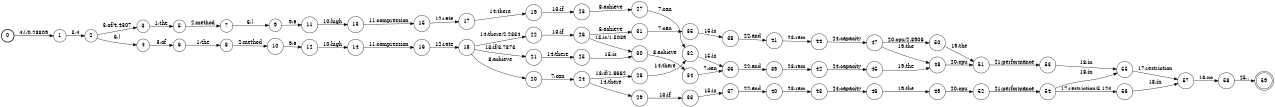 digraph FST {
rankdir = LR;
size = "8.5,11";
label = "";
center = 1;
orientation = Portrait;
ranksep = "0.4";
nodesep = "0.25";
0 [label = "0", shape = circle, style = bold, fontsize = 14]
	0 -> 1 [label = "4:(/0.28809", fontsize = 14];
1 [label = "1", shape = circle, style = solid, fontsize = 14]
	1 -> 2 [label = "5:4", fontsize = 14];
2 [label = "2", shape = circle, style = solid, fontsize = 14]
	2 -> 3 [label = "3:of/4.4307", fontsize = 14];
	2 -> 4 [label = "6:)", fontsize = 14];
3 [label = "3", shape = circle, style = solid, fontsize = 14]
	3 -> 5 [label = "1:the", fontsize = 14];
4 [label = "4", shape = circle, style = solid, fontsize = 14]
	4 -> 6 [label = "3:of", fontsize = 14];
5 [label = "5", shape = circle, style = solid, fontsize = 14]
	5 -> 7 [label = "2:method", fontsize = 14];
6 [label = "6", shape = circle, style = solid, fontsize = 14]
	6 -> 8 [label = "1:the", fontsize = 14];
7 [label = "7", shape = circle, style = solid, fontsize = 14]
	7 -> 9 [label = "6:)", fontsize = 14];
8 [label = "8", shape = circle, style = solid, fontsize = 14]
	8 -> 10 [label = "2:method", fontsize = 14];
9 [label = "9", shape = circle, style = solid, fontsize = 14]
	9 -> 11 [label = "9:a", fontsize = 14];
10 [label = "10", shape = circle, style = solid, fontsize = 14]
	10 -> 12 [label = "9:a", fontsize = 14];
11 [label = "11", shape = circle, style = solid, fontsize = 14]
	11 -> 13 [label = "10:high", fontsize = 14];
12 [label = "12", shape = circle, style = solid, fontsize = 14]
	12 -> 14 [label = "10:high", fontsize = 14];
13 [label = "13", shape = circle, style = solid, fontsize = 14]
	13 -> 15 [label = "11:compression", fontsize = 14];
14 [label = "14", shape = circle, style = solid, fontsize = 14]
	14 -> 16 [label = "11:compression", fontsize = 14];
15 [label = "15", shape = circle, style = solid, fontsize = 14]
	15 -> 17 [label = "12:rate", fontsize = 14];
16 [label = "16", shape = circle, style = solid, fontsize = 14]
	16 -> 18 [label = "12:rate", fontsize = 14];
17 [label = "17", shape = circle, style = solid, fontsize = 14]
	17 -> 19 [label = "14:there", fontsize = 14];
18 [label = "18", shape = circle, style = solid, fontsize = 14]
	18 -> 20 [label = "8:achieve", fontsize = 14];
	18 -> 21 [label = "13:if/3.7373", fontsize = 14];
	18 -> 22 [label = "14:there/2.2334", fontsize = 14];
19 [label = "19", shape = circle, style = solid, fontsize = 14]
	19 -> 23 [label = "13:if", fontsize = 14];
20 [label = "20", shape = circle, style = solid, fontsize = 14]
	20 -> 24 [label = "7:can", fontsize = 14];
21 [label = "21", shape = circle, style = solid, fontsize = 14]
	21 -> 25 [label = "14:there", fontsize = 14];
22 [label = "22", shape = circle, style = solid, fontsize = 14]
	22 -> 26 [label = "13:if", fontsize = 14];
23 [label = "23", shape = circle, style = solid, fontsize = 14]
	23 -> 27 [label = "8:achieve", fontsize = 14];
24 [label = "24", shape = circle, style = solid, fontsize = 14]
	24 -> 28 [label = "13:if/1.8662", fontsize = 14];
	24 -> 29 [label = "14:there", fontsize = 14];
25 [label = "25", shape = circle, style = solid, fontsize = 14]
	25 -> 30 [label = "15:is", fontsize = 14];
26 [label = "26", shape = circle, style = solid, fontsize = 14]
	26 -> 31 [label = "8:achieve", fontsize = 14];
	26 -> 30 [label = "15:is/1.5039", fontsize = 14];
27 [label = "27", shape = circle, style = solid, fontsize = 14]
	27 -> 32 [label = "7:can", fontsize = 14];
28 [label = "28", shape = circle, style = solid, fontsize = 14]
	28 -> 32 [label = "14:there", fontsize = 14];
29 [label = "29", shape = circle, style = solid, fontsize = 14]
	29 -> 33 [label = "13:if", fontsize = 14];
30 [label = "30", shape = circle, style = solid, fontsize = 14]
	30 -> 34 [label = "8:achieve", fontsize = 14];
31 [label = "31", shape = circle, style = solid, fontsize = 14]
	31 -> 35 [label = "7:can", fontsize = 14];
32 [label = "32", shape = circle, style = solid, fontsize = 14]
	32 -> 36 [label = "15:is", fontsize = 14];
33 [label = "33", shape = circle, style = solid, fontsize = 14]
	33 -> 37 [label = "15:is", fontsize = 14];
34 [label = "34", shape = circle, style = solid, fontsize = 14]
	34 -> 36 [label = "7:can", fontsize = 14];
35 [label = "35", shape = circle, style = solid, fontsize = 14]
	35 -> 38 [label = "15:is", fontsize = 14];
36 [label = "36", shape = circle, style = solid, fontsize = 14]
	36 -> 39 [label = "22:and", fontsize = 14];
37 [label = "37", shape = circle, style = solid, fontsize = 14]
	37 -> 40 [label = "22:and", fontsize = 14];
38 [label = "38", shape = circle, style = solid, fontsize = 14]
	38 -> 41 [label = "22:and", fontsize = 14];
39 [label = "39", shape = circle, style = solid, fontsize = 14]
	39 -> 42 [label = "23:ram", fontsize = 14];
40 [label = "40", shape = circle, style = solid, fontsize = 14]
	40 -> 43 [label = "23:ram", fontsize = 14];
41 [label = "41", shape = circle, style = solid, fontsize = 14]
	41 -> 44 [label = "23:ram", fontsize = 14];
42 [label = "42", shape = circle, style = solid, fontsize = 14]
	42 -> 45 [label = "24:capacity", fontsize = 14];
43 [label = "43", shape = circle, style = solid, fontsize = 14]
	43 -> 46 [label = "24:capacity", fontsize = 14];
44 [label = "44", shape = circle, style = solid, fontsize = 14]
	44 -> 47 [label = "24:capacity", fontsize = 14];
45 [label = "45", shape = circle, style = solid, fontsize = 14]
	45 -> 48 [label = "19:the", fontsize = 14];
46 [label = "46", shape = circle, style = solid, fontsize = 14]
	46 -> 49 [label = "19:the", fontsize = 14];
47 [label = "47", shape = circle, style = solid, fontsize = 14]
	47 -> 48 [label = "19:the", fontsize = 14];
	47 -> 50 [label = "20:cpu/2.8906", fontsize = 14];
48 [label = "48", shape = circle, style = solid, fontsize = 14]
	48 -> 51 [label = "20:cpu", fontsize = 14];
49 [label = "49", shape = circle, style = solid, fontsize = 14]
	49 -> 52 [label = "20:cpu", fontsize = 14];
50 [label = "50", shape = circle, style = solid, fontsize = 14]
	50 -> 51 [label = "19:the", fontsize = 14];
51 [label = "51", shape = circle, style = solid, fontsize = 14]
	51 -> 53 [label = "21:performance", fontsize = 14];
52 [label = "52", shape = circle, style = solid, fontsize = 14]
	52 -> 54 [label = "21:performance", fontsize = 14];
53 [label = "53", shape = circle, style = solid, fontsize = 14]
	53 -> 55 [label = "18:in", fontsize = 14];
54 [label = "54", shape = circle, style = solid, fontsize = 14]
	54 -> 56 [label = "17:restriction/5.124", fontsize = 14];
	54 -> 55 [label = "18:in", fontsize = 14];
55 [label = "55", shape = circle, style = solid, fontsize = 14]
	55 -> 57 [label = "17:restriction", fontsize = 14];
56 [label = "56", shape = circle, style = solid, fontsize = 14]
	56 -> 57 [label = "18:in", fontsize = 14];
57 [label = "57", shape = circle, style = solid, fontsize = 14]
	57 -> 58 [label = "16:no", fontsize = 14];
58 [label = "58", shape = circle, style = solid, fontsize = 14]
	58 -> 59 [label = "25:.", fontsize = 14];
59 [label = "59", shape = doublecircle, style = solid, fontsize = 14]
}
